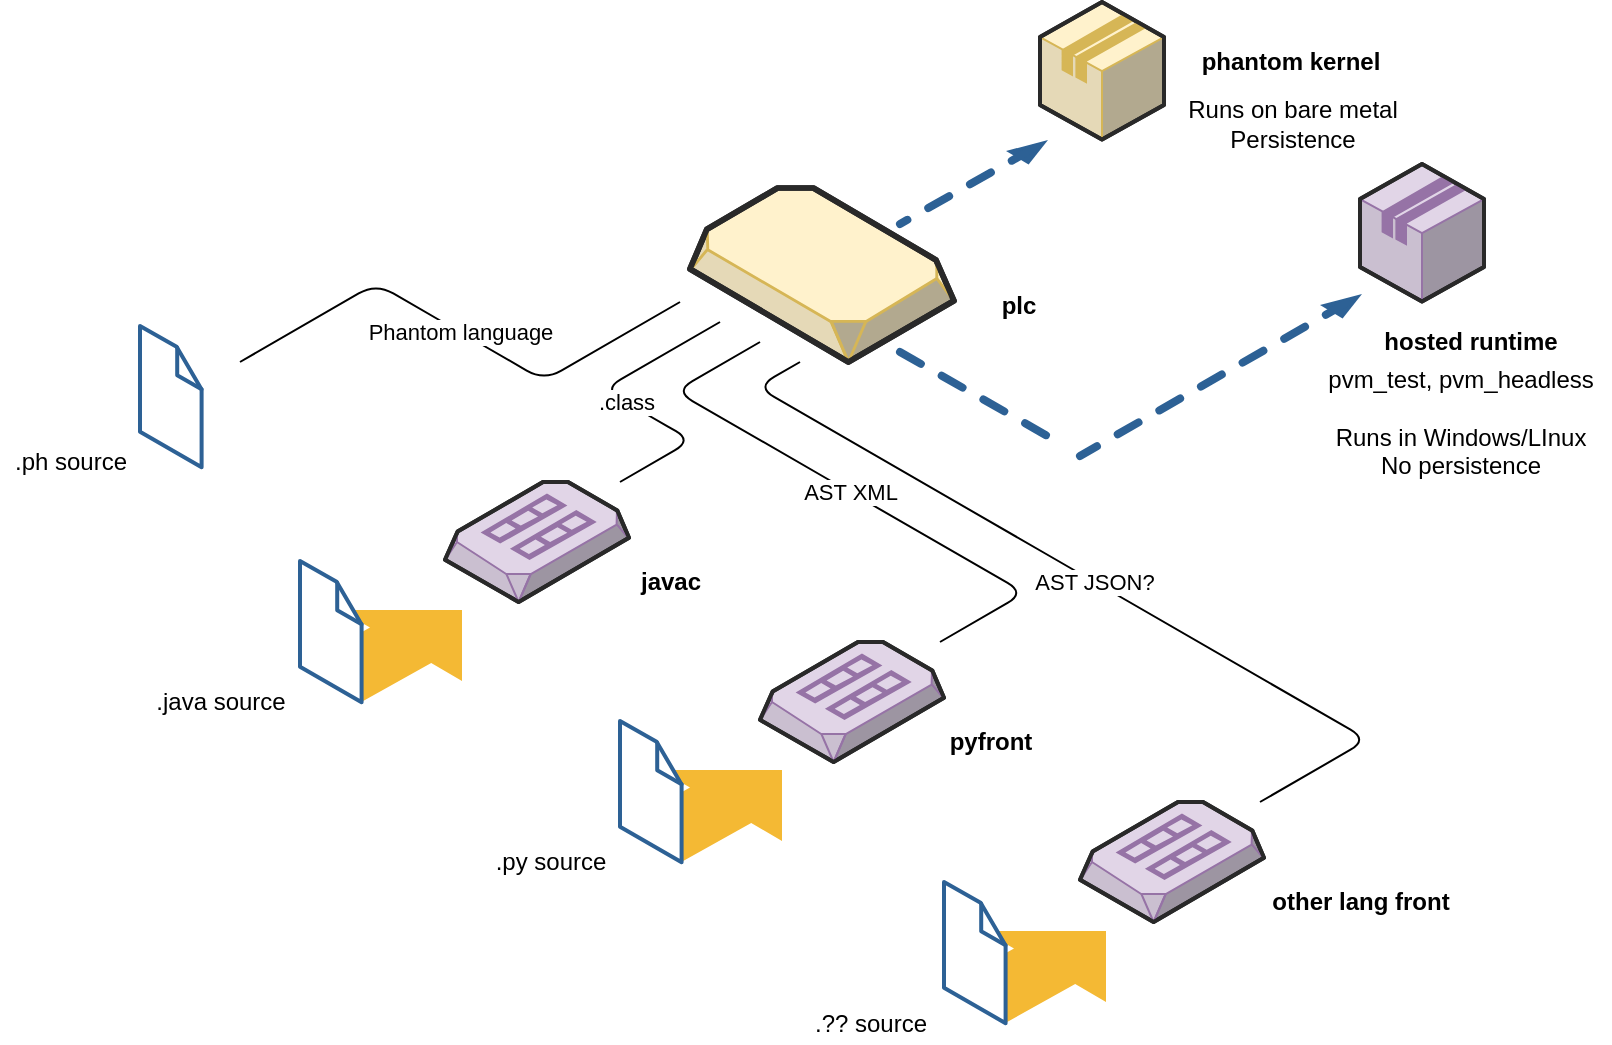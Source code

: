 <mxfile version="12.2.0" type="github" pages="1">
  <diagram id="xUFqegeYOlztzisC22zB" name="Page-1">
    <mxGraphModel dx="1550" dy="600" grid="1" gridSize="10" guides="1" tooltips="1" connect="1" arrows="1" fold="1" page="1" pageScale="1" pageWidth="827" pageHeight="583" math="0" shadow="0">
      <root>
        <mxCell id="0"/>
        <mxCell id="1" parent="0"/>
        <mxCell id="EXKAVIInUmhJxKkr3e0g-28" value="" style="verticalLabelPosition=bottom;html=1;verticalAlign=top;strokeWidth=1;align=center;outlineConnect=0;dashed=0;outlineConnect=0;shape=mxgraph.aws3d.flatEdge;fillColor=#000000;aspect=fixed;shadow=0;" vertex="1" parent="1">
          <mxGeometry x="482" y="504.5" width="81" height="46" as="geometry"/>
        </mxCell>
        <mxCell id="EXKAVIInUmhJxKkr3e0g-27" value="" style="verticalLabelPosition=bottom;html=1;verticalAlign=top;strokeWidth=1;align=center;outlineConnect=0;dashed=0;outlineConnect=0;shape=mxgraph.aws3d.flatEdge;fillColor=#000000;aspect=fixed;shadow=0;" vertex="1" parent="1">
          <mxGeometry x="320" y="424" width="81" height="46" as="geometry"/>
        </mxCell>
        <mxCell id="EXKAVIInUmhJxKkr3e0g-26" value="" style="verticalLabelPosition=bottom;html=1;verticalAlign=top;strokeWidth=1;align=center;outlineConnect=0;dashed=0;outlineConnect=0;shape=mxgraph.aws3d.flatEdge;fillColor=#000000;aspect=fixed;shadow=0;" vertex="1" parent="1">
          <mxGeometry x="160" y="344" width="81" height="46" as="geometry"/>
        </mxCell>
        <mxCell id="EXKAVIInUmhJxKkr3e0g-1" value="" style="verticalLabelPosition=bottom;html=1;verticalAlign=top;strokeWidth=1;align=center;outlineConnect=0;dashed=0;outlineConnect=0;shape=mxgraph.aws3d.file;aspect=fixed;strokeColor=#2d6195;fillColor=#ffffff;" vertex="1" parent="1">
          <mxGeometry x="80" y="202" width="30.8" height="70.6" as="geometry"/>
        </mxCell>
        <mxCell id="EXKAVIInUmhJxKkr3e0g-2" value="" style="verticalLabelPosition=bottom;html=1;verticalAlign=top;strokeWidth=1;align=center;outlineConnect=0;dashed=0;outlineConnect=0;shape=mxgraph.aws3d.file;aspect=fixed;strokeColor=#2d6195;fillColor=#ffffff;" vertex="1" parent="1">
          <mxGeometry x="160" y="319.5" width="30.8" height="70.6" as="geometry"/>
        </mxCell>
        <mxCell id="EXKAVIInUmhJxKkr3e0g-3" value="" style="verticalLabelPosition=bottom;html=1;verticalAlign=top;strokeWidth=1;align=center;outlineConnect=0;dashed=0;outlineConnect=0;shape=mxgraph.aws3d.file;aspect=fixed;strokeColor=#2d6195;fillColor=#ffffff;" vertex="1" parent="1">
          <mxGeometry x="320" y="399.5" width="30.8" height="70.6" as="geometry"/>
        </mxCell>
        <mxCell id="EXKAVIInUmhJxKkr3e0g-4" value="" style="verticalLabelPosition=bottom;html=1;verticalAlign=top;strokeWidth=1;align=center;outlineConnect=0;dashed=0;outlineConnect=0;shape=mxgraph.aws3d.snapshot;fillColor=#fff2cc;strokeColor=#d6b656;aspect=fixed;" vertex="1" parent="1">
          <mxGeometry x="355" y="133" width="132" height="87" as="geometry"/>
        </mxCell>
        <mxCell id="EXKAVIInUmhJxKkr3e0g-5" value="" style="verticalLabelPosition=bottom;html=1;verticalAlign=top;strokeWidth=1;align=center;outlineConnect=0;dashed=0;outlineConnect=0;shape=mxgraph.aws3d.ami;aspect=fixed;fillColor=#e1d5e7;strokeColor=#9673a6;" vertex="1" parent="1">
          <mxGeometry x="550" y="440" width="92" height="60" as="geometry"/>
        </mxCell>
        <mxCell id="EXKAVIInUmhJxKkr3e0g-6" value="" style="verticalLabelPosition=bottom;html=1;verticalAlign=top;strokeWidth=1;align=center;outlineConnect=0;dashed=0;outlineConnect=0;shape=mxgraph.aws3d.ami;aspect=fixed;fillColor=#e1d5e7;strokeColor=#9673a6;" vertex="1" parent="1">
          <mxGeometry x="232.5" y="280" width="92" height="60" as="geometry"/>
        </mxCell>
        <mxCell id="EXKAVIInUmhJxKkr3e0g-7" value="" style="verticalLabelPosition=bottom;html=1;verticalAlign=top;strokeWidth=1;align=center;outlineConnect=0;dashed=0;outlineConnect=0;shape=mxgraph.aws3d.application;fillColor=#e1d5e7;strokeColor=#9673a6;aspect=fixed;" vertex="1" parent="1">
          <mxGeometry x="690" y="121" width="62" height="68.8" as="geometry"/>
        </mxCell>
        <mxCell id="EXKAVIInUmhJxKkr3e0g-8" value="" style="verticalLabelPosition=bottom;html=1;verticalAlign=top;strokeWidth=1;align=center;outlineConnect=0;dashed=0;outlineConnect=0;shape=mxgraph.aws3d.ami;aspect=fixed;fillColor=#e1d5e7;strokeColor=#9673a6;" vertex="1" parent="1">
          <mxGeometry x="390" y="360" width="92" height="60" as="geometry"/>
        </mxCell>
        <mxCell id="EXKAVIInUmhJxKkr3e0g-9" value="" style="verticalLabelPosition=bottom;html=1;verticalAlign=top;strokeWidth=1;align=center;outlineConnect=0;dashed=0;outlineConnect=0;shape=mxgraph.aws3d.file;aspect=fixed;strokeColor=#2d6195;fillColor=#ffffff;" vertex="1" parent="1">
          <mxGeometry x="482" y="480" width="30.8" height="70.6" as="geometry"/>
        </mxCell>
        <mxCell id="EXKAVIInUmhJxKkr3e0g-10" value="" style="verticalLabelPosition=bottom;html=1;verticalAlign=top;strokeWidth=1;align=center;outlineConnect=0;dashed=0;outlineConnect=0;shape=mxgraph.aws3d.application;fillColor=#fff2cc;strokeColor=#d6b656;aspect=fixed;" vertex="1" parent="1">
          <mxGeometry x="530" y="40" width="62" height="68.8" as="geometry"/>
        </mxCell>
        <mxCell id="EXKAVIInUmhJxKkr3e0g-11" value="" style="verticalLabelPosition=bottom;html=1;verticalAlign=top;strokeWidth=1;align=center;outlineConnect=0;dashed=0;outlineConnect=0;shape=mxgraph.aws3d.dashedEdge;fillColor=#000000;aspect=fixed;" vertex="1" parent="1">
          <mxGeometry x="550" y="186" width="141" height="81" as="geometry"/>
        </mxCell>
        <mxCell id="EXKAVIInUmhJxKkr3e0g-13" value="" style="verticalLabelPosition=bottom;html=1;verticalAlign=top;strokeWidth=1;align=center;outlineConnect=0;dashed=0;outlineConnect=0;shape=mxgraph.aws3d.dashedEdge;fillColor=#000000;aspect=fixed;" vertex="1" parent="1">
          <mxGeometry x="460" y="109" width="74" height="42" as="geometry"/>
        </mxCell>
        <mxCell id="EXKAVIInUmhJxKkr3e0g-12" value="" style="verticalLabelPosition=bottom;html=1;verticalAlign=top;strokeWidth=1;align=center;outlineConnect=0;dashed=0;outlineConnect=0;shape=mxgraph.aws3d.dashedArrowlessEdge;fillColor=#000000;aspect=fixed;" vertex="1" parent="1">
          <mxGeometry x="460" y="215" width="79" height="45" as="geometry"/>
        </mxCell>
        <mxCell id="EXKAVIInUmhJxKkr3e0g-15" value="AST JSON?" style="edgeStyle=isometricEdgeStyle;endArrow=none;html=1;" edge="1" parent="1">
          <mxGeometry width="50" height="100" relative="1" as="geometry">
            <mxPoint x="640" y="440" as="sourcePoint"/>
            <mxPoint x="410" y="220" as="targetPoint"/>
            <Array as="points">
              <mxPoint x="540" y="320"/>
            </Array>
          </mxGeometry>
        </mxCell>
        <mxCell id="EXKAVIInUmhJxKkr3e0g-16" value="AST XML" style="edgeStyle=isometricEdgeStyle;endArrow=none;html=1;" edge="1" parent="1">
          <mxGeometry width="50" height="100" relative="1" as="geometry">
            <mxPoint x="480" y="360" as="sourcePoint"/>
            <mxPoint x="390" y="210" as="targetPoint"/>
          </mxGeometry>
        </mxCell>
        <mxCell id="EXKAVIInUmhJxKkr3e0g-17" value=".class" style="edgeStyle=isometricEdgeStyle;endArrow=none;html=1;" edge="1" parent="1">
          <mxGeometry width="50" height="100" relative="1" as="geometry">
            <mxPoint x="320" y="280" as="sourcePoint"/>
            <mxPoint x="370" y="200" as="targetPoint"/>
            <Array as="points">
              <mxPoint x="340" y="250"/>
            </Array>
          </mxGeometry>
        </mxCell>
        <mxCell id="EXKAVIInUmhJxKkr3e0g-18" value="Phantom language" style="edgeStyle=isometricEdgeStyle;endArrow=none;html=1;" edge="1" parent="1">
          <mxGeometry width="50" height="100" relative="1" as="geometry">
            <mxPoint x="130" y="220" as="sourcePoint"/>
            <mxPoint x="350" y="190" as="targetPoint"/>
          </mxGeometry>
        </mxCell>
        <mxCell id="EXKAVIInUmhJxKkr3e0g-29" value=".ph source" style="text;html=1;resizable=0;autosize=1;align=center;verticalAlign=middle;points=[];fillColor=none;strokeColor=none;rounded=0;shadow=0;" vertex="1" parent="1">
          <mxGeometry x="10" y="260" width="70" height="20" as="geometry"/>
        </mxCell>
        <mxCell id="EXKAVIInUmhJxKkr3e0g-30" value=".java source" style="text;html=1;resizable=0;autosize=1;align=center;verticalAlign=middle;points=[];fillColor=none;strokeColor=none;rounded=0;shadow=0;" vertex="1" parent="1">
          <mxGeometry x="80" y="380" width="80" height="20" as="geometry"/>
        </mxCell>
        <mxCell id="EXKAVIInUmhJxKkr3e0g-31" value=".py source" style="text;html=1;resizable=0;autosize=1;align=center;verticalAlign=middle;points=[];fillColor=none;strokeColor=none;rounded=0;shadow=0;" vertex="1" parent="1">
          <mxGeometry x="250" y="460" width="70" height="20" as="geometry"/>
        </mxCell>
        <mxCell id="EXKAVIInUmhJxKkr3e0g-32" value=".??&amp;nbsp;source" style="text;html=1;resizable=0;autosize=1;align=center;verticalAlign=middle;points=[];fillColor=none;strokeColor=none;rounded=0;shadow=0;" vertex="1" parent="1">
          <mxGeometry x="410" y="540.5" width="70" height="20" as="geometry"/>
        </mxCell>
        <mxCell id="EXKAVIInUmhJxKkr3e0g-33" value="&lt;b&gt;javac&lt;/b&gt;" style="text;html=1;resizable=0;autosize=1;align=center;verticalAlign=middle;points=[];fillColor=none;strokeColor=none;rounded=0;shadow=0;" vertex="1" parent="1">
          <mxGeometry x="320" y="320" width="50" height="20" as="geometry"/>
        </mxCell>
        <mxCell id="EXKAVIInUmhJxKkr3e0g-34" value="&lt;b&gt;pyfront&lt;/b&gt;" style="text;html=1;resizable=0;autosize=1;align=center;verticalAlign=middle;points=[];fillColor=none;strokeColor=none;rounded=0;shadow=0;" vertex="1" parent="1">
          <mxGeometry x="475" y="399.5" width="60" height="20" as="geometry"/>
        </mxCell>
        <mxCell id="EXKAVIInUmhJxKkr3e0g-35" value="&lt;b&gt;other lang front&lt;/b&gt;" style="text;html=1;resizable=0;autosize=1;align=center;verticalAlign=middle;points=[];fillColor=none;strokeColor=none;rounded=0;shadow=0;" vertex="1" parent="1">
          <mxGeometry x="640" y="480" width="100" height="20" as="geometry"/>
        </mxCell>
        <mxCell id="EXKAVIInUmhJxKkr3e0g-36" value="&lt;b&gt;plc&lt;/b&gt;" style="text;html=1;resizable=0;autosize=1;align=center;verticalAlign=middle;points=[];fillColor=none;strokeColor=none;rounded=0;shadow=0;" vertex="1" parent="1">
          <mxGeometry x="503.5" y="182" width="30" height="20" as="geometry"/>
        </mxCell>
        <mxCell id="EXKAVIInUmhJxKkr3e0g-37" value="&lt;b&gt;phantom kernel&lt;/b&gt;" style="text;html=1;resizable=0;autosize=1;align=center;verticalAlign=middle;points=[];fillColor=none;strokeColor=none;rounded=0;shadow=0;" vertex="1" parent="1">
          <mxGeometry x="600" y="60" width="110" height="20" as="geometry"/>
        </mxCell>
        <mxCell id="EXKAVIInUmhJxKkr3e0g-38" value="&lt;b&gt;hosted runtime&lt;/b&gt;" style="text;html=1;resizable=0;autosize=1;align=center;verticalAlign=middle;points=[];fillColor=none;strokeColor=none;rounded=0;shadow=0;" vertex="1" parent="1">
          <mxGeometry x="695" y="200" width="100" height="20" as="geometry"/>
        </mxCell>
        <mxCell id="EXKAVIInUmhJxKkr3e0g-39" value="pvm_test, pvm_headless&lt;br&gt;&lt;br&gt;Runs in Windows/LInux&lt;br&gt;No persistence" style="text;html=1;resizable=0;autosize=1;align=center;verticalAlign=middle;points=[];fillColor=none;strokeColor=none;rounded=0;shadow=0;" vertex="1" parent="1">
          <mxGeometry x="665" y="220" width="150" height="60" as="geometry"/>
        </mxCell>
        <mxCell id="EXKAVIInUmhJxKkr3e0g-40" value="Runs on bare metal&lt;br&gt;Persistence" style="text;html=1;resizable=0;autosize=1;align=center;verticalAlign=middle;points=[];fillColor=none;strokeColor=none;rounded=0;shadow=0;" vertex="1" parent="1">
          <mxGeometry x="596" y="85.5" width="120" height="30" as="geometry"/>
        </mxCell>
      </root>
    </mxGraphModel>
  </diagram>
</mxfile>
